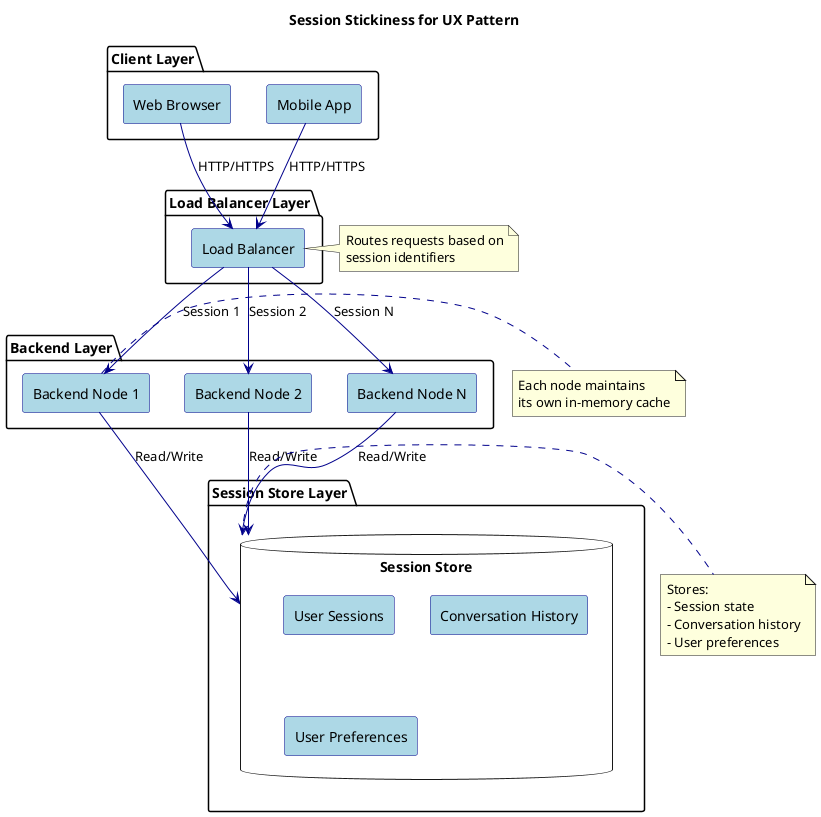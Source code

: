 @startuml session_stickiness_for_ux_pattern

!define RECTANGLE class

skinparam componentStyle rectangle
skinparam backgroundColor white
skinparam handwritten false

skinparam component {
    BackgroundColor LightBlue
    BorderColor DarkBlue
    ArrowColor DarkBlue
}

title Session Stickiness for UX Pattern

package "Client Layer" {
    [Web Browser] as Browser
    [Mobile App] as MobileApp
}

package "Load Balancer Layer" {
    [Load Balancer] as lb 
}

package "Backend Layer" {
    [Backend Node 1] as Node1
    
    [Backend Node 2] as Node2
    
    [Backend Node N] as NodeN
}

package "Session Store Layer" {
    database "Session Store" as SessionStore {
        [User Sessions] as Sessions
        [Conversation History] as History
        [User Preferences] as Prefs
    }
}

' Client to Load Balancer connections
Browser --> lb : HTTP/HTTPS
MobileApp --> lb : HTTP/HTTPS

' Load Balancer to Backend connections
lb --> Node1 : Session 1
lb --> Node2 : Session 2
lb --> NodeN : Session N

' Backend to Session Store connections
Node1 --> SessionStore : Read/Write
Node2 --> SessionStore : Read/Write
NodeN --> SessionStore : Read/Write

note right of lb
  Routes requests based on
  session identifiers
end note

note right of SessionStore
  Stores:
  - Session state
  - Conversation history
  - User preferences
end note

note right of Node1
  Each node maintains
  its own in-memory cache
end note

@enduml 